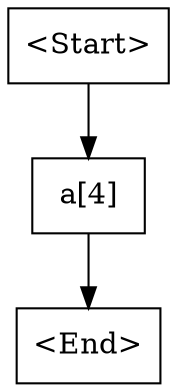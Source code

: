 digraph G {
    N0 [label = "<Start>" shape = box]
    N1 [label = "a[4]
" shape = box]
    N2 [label = "<End>" shape = box]
    N0 -> N1 [label = ""]
    N1 -> N2 [label = ""]
}
